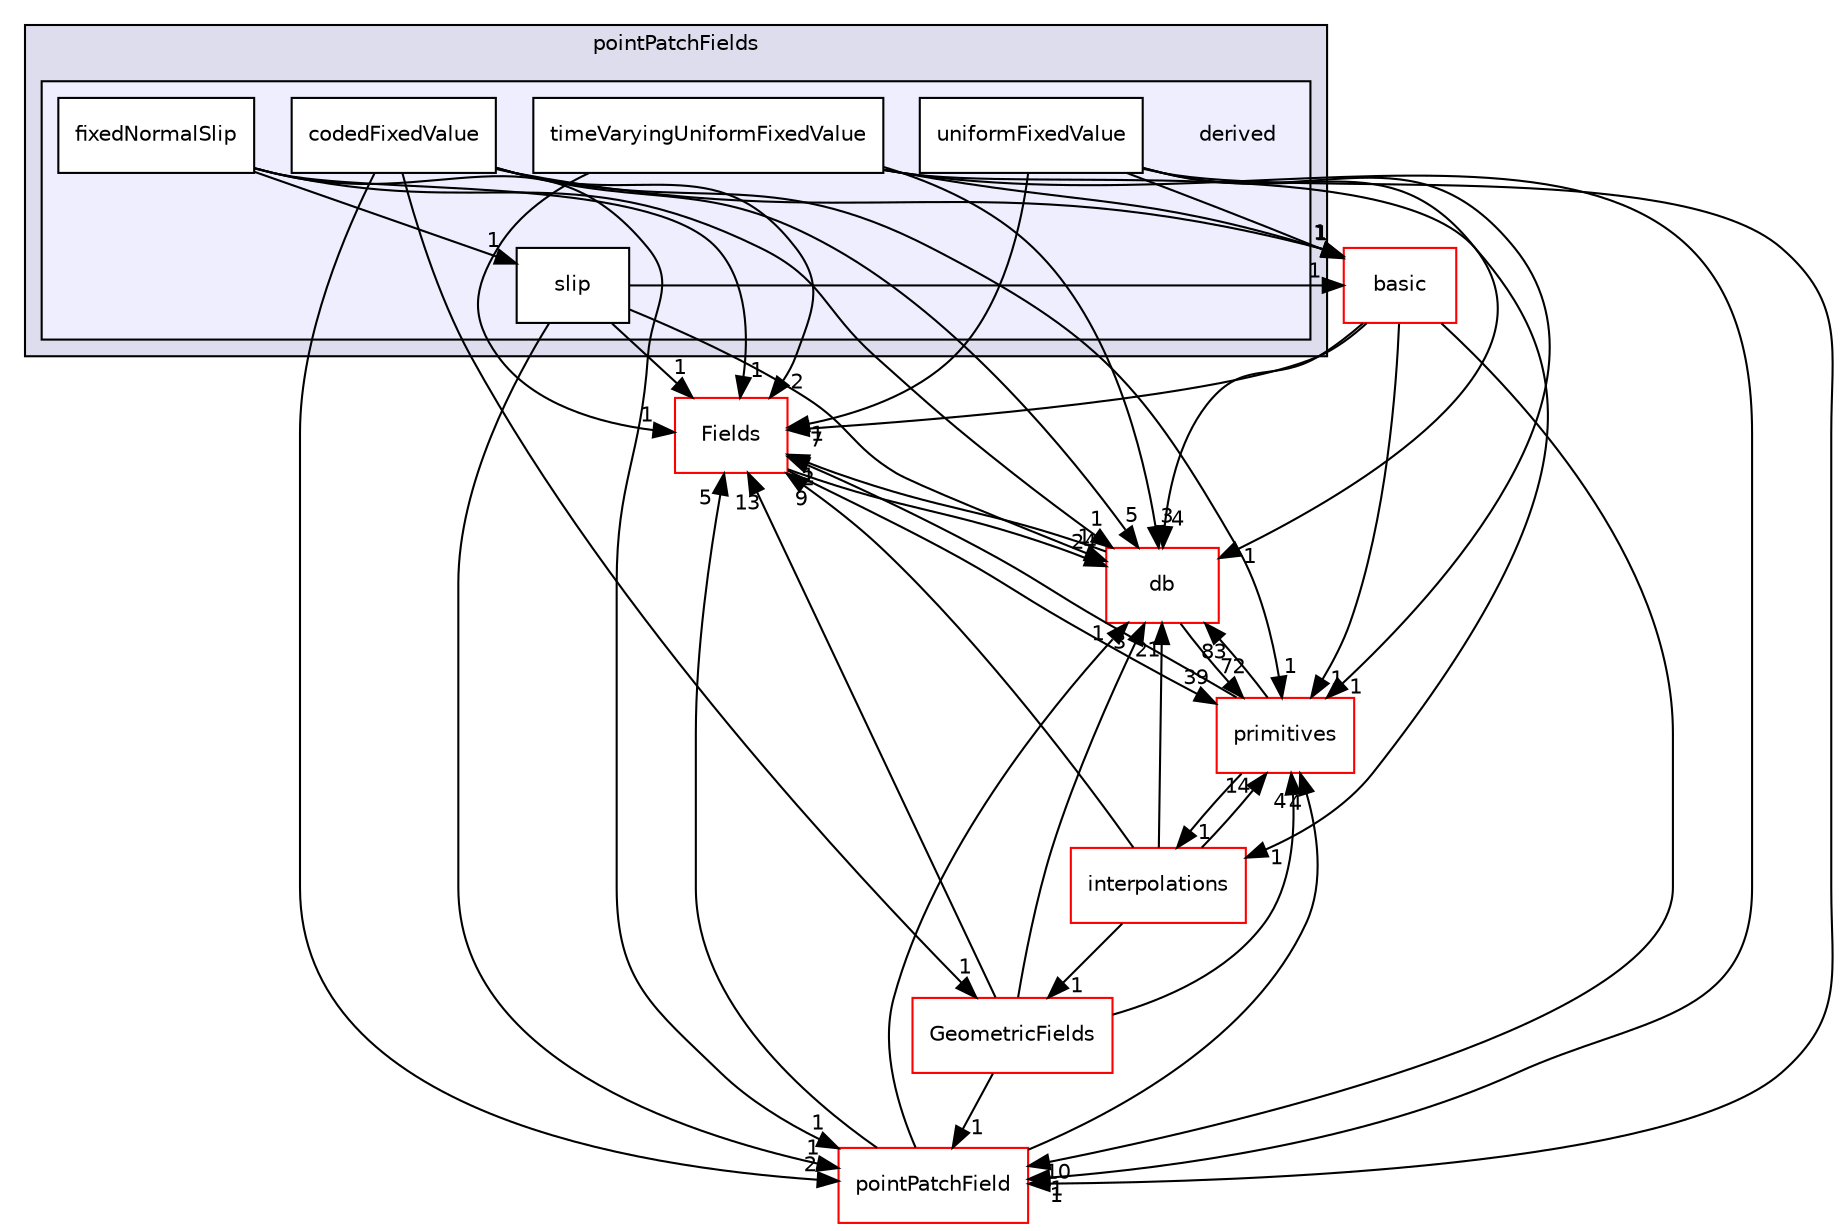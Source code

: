 digraph "src/OpenFOAM/fields/pointPatchFields/derived" {
  bgcolor=transparent;
  compound=true
  node [ fontsize="10", fontname="Helvetica"];
  edge [ labelfontsize="10", labelfontname="Helvetica"];
  subgraph clusterdir_1c0ea8bf575d837c6744560b5bb2481c {
    graph [ bgcolor="#ddddee", pencolor="black", label="pointPatchFields" fontname="Helvetica", fontsize="10", URL="dir_1c0ea8bf575d837c6744560b5bb2481c.html"]
  subgraph clusterdir_700eda77dde5bdf3d333763a2bc5e635 {
    graph [ bgcolor="#eeeeff", pencolor="black", label="" URL="dir_700eda77dde5bdf3d333763a2bc5e635.html"];
    dir_700eda77dde5bdf3d333763a2bc5e635 [shape=plaintext label="derived"];
    dir_fe485e662ac3a2ced18b0688863ae494 [shape=box label="codedFixedValue" color="black" fillcolor="white" style="filled" URL="dir_fe485e662ac3a2ced18b0688863ae494.html"];
    dir_d962644899efee702a139c4f4c690862 [shape=box label="fixedNormalSlip" color="black" fillcolor="white" style="filled" URL="dir_d962644899efee702a139c4f4c690862.html"];
    dir_839776d25e5652de629471dca63af429 [shape=box label="slip" color="black" fillcolor="white" style="filled" URL="dir_839776d25e5652de629471dca63af429.html"];
    dir_b6811e1fbf2afaa5daf4883f0a0edc15 [shape=box label="timeVaryingUniformFixedValue" color="black" fillcolor="white" style="filled" URL="dir_b6811e1fbf2afaa5daf4883f0a0edc15.html"];
    dir_f1ac18c0b848c0da50404bbed795817f [shape=box label="uniformFixedValue" color="black" fillcolor="white" style="filled" URL="dir_f1ac18c0b848c0da50404bbed795817f.html"];
  }
  }
  dir_7d364942a13d3ce50f6681364b448a98 [shape=box label="Fields" color="red" URL="dir_7d364942a13d3ce50f6681364b448a98.html"];
  dir_99558e6cce2e782cc8c86fe4c767e1e1 [shape=box label="GeometricFields" color="red" URL="dir_99558e6cce2e782cc8c86fe4c767e1e1.html"];
  dir_e764f87aebd421bcba631b254777cd25 [shape=box label="interpolations" color="red" URL="dir_e764f87aebd421bcba631b254777cd25.html"];
  dir_63c634f7a7cfd679ac26c67fb30fc32f [shape=box label="db" color="red" URL="dir_63c634f7a7cfd679ac26c67fb30fc32f.html"];
  dir_3e50f45338116b169052b428016851aa [shape=box label="primitives" color="red" URL="dir_3e50f45338116b169052b428016851aa.html"];
  dir_17a9bfb76e5e1dbc9e2e32285df4aeb8 [shape=box label="pointPatchField" color="red" URL="dir_17a9bfb76e5e1dbc9e2e32285df4aeb8.html"];
  dir_6a30703e73af3ba7ed84ebe53ffd3e12 [shape=box label="basic" color="red" URL="dir_6a30703e73af3ba7ed84ebe53ffd3e12.html"];
  dir_7d364942a13d3ce50f6681364b448a98->dir_63c634f7a7cfd679ac26c67fb30fc32f [headlabel="24", labeldistance=1.5 headhref="dir_002037_001952.html"];
  dir_7d364942a13d3ce50f6681364b448a98->dir_3e50f45338116b169052b428016851aa [headlabel="39", labeldistance=1.5 headhref="dir_002037_002324.html"];
  dir_99558e6cce2e782cc8c86fe4c767e1e1->dir_7d364942a13d3ce50f6681364b448a98 [headlabel="13", labeldistance=1.5 headhref="dir_002057_002037.html"];
  dir_99558e6cce2e782cc8c86fe4c767e1e1->dir_63c634f7a7cfd679ac26c67fb30fc32f [headlabel="3", labeldistance=1.5 headhref="dir_002057_001952.html"];
  dir_99558e6cce2e782cc8c86fe4c767e1e1->dir_3e50f45338116b169052b428016851aa [headlabel="4", labeldistance=1.5 headhref="dir_002057_002324.html"];
  dir_99558e6cce2e782cc8c86fe4c767e1e1->dir_17a9bfb76e5e1dbc9e2e32285df4aeb8 [headlabel="1", labeldistance=1.5 headhref="dir_002057_002092.html"];
  dir_d962644899efee702a139c4f4c690862->dir_7d364942a13d3ce50f6681364b448a98 [headlabel="1", labeldistance=1.5 headhref="dir_002088_002037.html"];
  dir_d962644899efee702a139c4f4c690862->dir_63c634f7a7cfd679ac26c67fb30fc32f [headlabel="1", labeldistance=1.5 headhref="dir_002088_001952.html"];
  dir_d962644899efee702a139c4f4c690862->dir_17a9bfb76e5e1dbc9e2e32285df4aeb8 [headlabel="1", labeldistance=1.5 headhref="dir_002088_002092.html"];
  dir_d962644899efee702a139c4f4c690862->dir_839776d25e5652de629471dca63af429 [headlabel="1", labeldistance=1.5 headhref="dir_002088_002089.html"];
  dir_e764f87aebd421bcba631b254777cd25->dir_7d364942a13d3ce50f6681364b448a98 [headlabel="9", labeldistance=1.5 headhref="dir_002118_002037.html"];
  dir_e764f87aebd421bcba631b254777cd25->dir_99558e6cce2e782cc8c86fe4c767e1e1 [headlabel="1", labeldistance=1.5 headhref="dir_002118_002057.html"];
  dir_e764f87aebd421bcba631b254777cd25->dir_63c634f7a7cfd679ac26c67fb30fc32f [headlabel="21", labeldistance=1.5 headhref="dir_002118_001952.html"];
  dir_e764f87aebd421bcba631b254777cd25->dir_3e50f45338116b169052b428016851aa [headlabel="14", labeldistance=1.5 headhref="dir_002118_002324.html"];
  dir_63c634f7a7cfd679ac26c67fb30fc32f->dir_7d364942a13d3ce50f6681364b448a98 [headlabel="1", labeldistance=1.5 headhref="dir_001952_002037.html"];
  dir_63c634f7a7cfd679ac26c67fb30fc32f->dir_3e50f45338116b169052b428016851aa [headlabel="72", labeldistance=1.5 headhref="dir_001952_002324.html"];
  dir_b6811e1fbf2afaa5daf4883f0a0edc15->dir_7d364942a13d3ce50f6681364b448a98 [headlabel="1", labeldistance=1.5 headhref="dir_002090_002037.html"];
  dir_b6811e1fbf2afaa5daf4883f0a0edc15->dir_e764f87aebd421bcba631b254777cd25 [headlabel="1", labeldistance=1.5 headhref="dir_002090_002118.html"];
  dir_b6811e1fbf2afaa5daf4883f0a0edc15->dir_63c634f7a7cfd679ac26c67fb30fc32f [headlabel="3", labeldistance=1.5 headhref="dir_002090_001952.html"];
  dir_b6811e1fbf2afaa5daf4883f0a0edc15->dir_17a9bfb76e5e1dbc9e2e32285df4aeb8 [headlabel="1", labeldistance=1.5 headhref="dir_002090_002092.html"];
  dir_b6811e1fbf2afaa5daf4883f0a0edc15->dir_6a30703e73af3ba7ed84ebe53ffd3e12 [headlabel="1", labeldistance=1.5 headhref="dir_002090_002069.html"];
  dir_f1ac18c0b848c0da50404bbed795817f->dir_7d364942a13d3ce50f6681364b448a98 [headlabel="1", labeldistance=1.5 headhref="dir_002091_002037.html"];
  dir_f1ac18c0b848c0da50404bbed795817f->dir_63c634f7a7cfd679ac26c67fb30fc32f [headlabel="1", labeldistance=1.5 headhref="dir_002091_001952.html"];
  dir_f1ac18c0b848c0da50404bbed795817f->dir_3e50f45338116b169052b428016851aa [headlabel="1", labeldistance=1.5 headhref="dir_002091_002324.html"];
  dir_f1ac18c0b848c0da50404bbed795817f->dir_17a9bfb76e5e1dbc9e2e32285df4aeb8 [headlabel="1", labeldistance=1.5 headhref="dir_002091_002092.html"];
  dir_f1ac18c0b848c0da50404bbed795817f->dir_6a30703e73af3ba7ed84ebe53ffd3e12 [headlabel="1", labeldistance=1.5 headhref="dir_002091_002069.html"];
  dir_3e50f45338116b169052b428016851aa->dir_7d364942a13d3ce50f6681364b448a98 [headlabel="2", labeldistance=1.5 headhref="dir_002324_002037.html"];
  dir_3e50f45338116b169052b428016851aa->dir_e764f87aebd421bcba631b254777cd25 [headlabel="1", labeldistance=1.5 headhref="dir_002324_002118.html"];
  dir_3e50f45338116b169052b428016851aa->dir_63c634f7a7cfd679ac26c67fb30fc32f [headlabel="83", labeldistance=1.5 headhref="dir_002324_001952.html"];
  dir_fe485e662ac3a2ced18b0688863ae494->dir_7d364942a13d3ce50f6681364b448a98 [headlabel="2", labeldistance=1.5 headhref="dir_002087_002037.html"];
  dir_fe485e662ac3a2ced18b0688863ae494->dir_99558e6cce2e782cc8c86fe4c767e1e1 [headlabel="1", labeldistance=1.5 headhref="dir_002087_002057.html"];
  dir_fe485e662ac3a2ced18b0688863ae494->dir_63c634f7a7cfd679ac26c67fb30fc32f [headlabel="5", labeldistance=1.5 headhref="dir_002087_001952.html"];
  dir_fe485e662ac3a2ced18b0688863ae494->dir_3e50f45338116b169052b428016851aa [headlabel="1", labeldistance=1.5 headhref="dir_002087_002324.html"];
  dir_fe485e662ac3a2ced18b0688863ae494->dir_17a9bfb76e5e1dbc9e2e32285df4aeb8 [headlabel="2", labeldistance=1.5 headhref="dir_002087_002092.html"];
  dir_fe485e662ac3a2ced18b0688863ae494->dir_6a30703e73af3ba7ed84ebe53ffd3e12 [headlabel="1", labeldistance=1.5 headhref="dir_002087_002069.html"];
  dir_17a9bfb76e5e1dbc9e2e32285df4aeb8->dir_7d364942a13d3ce50f6681364b448a98 [headlabel="5", labeldistance=1.5 headhref="dir_002092_002037.html"];
  dir_17a9bfb76e5e1dbc9e2e32285df4aeb8->dir_63c634f7a7cfd679ac26c67fb30fc32f [headlabel="1", labeldistance=1.5 headhref="dir_002092_001952.html"];
  dir_17a9bfb76e5e1dbc9e2e32285df4aeb8->dir_3e50f45338116b169052b428016851aa [headlabel="4", labeldistance=1.5 headhref="dir_002092_002324.html"];
  dir_839776d25e5652de629471dca63af429->dir_7d364942a13d3ce50f6681364b448a98 [headlabel="1", labeldistance=1.5 headhref="dir_002089_002037.html"];
  dir_839776d25e5652de629471dca63af429->dir_63c634f7a7cfd679ac26c67fb30fc32f [headlabel="1", labeldistance=1.5 headhref="dir_002089_001952.html"];
  dir_839776d25e5652de629471dca63af429->dir_17a9bfb76e5e1dbc9e2e32285df4aeb8 [headlabel="1", labeldistance=1.5 headhref="dir_002089_002092.html"];
  dir_839776d25e5652de629471dca63af429->dir_6a30703e73af3ba7ed84ebe53ffd3e12 [headlabel="1", labeldistance=1.5 headhref="dir_002089_002069.html"];
  dir_6a30703e73af3ba7ed84ebe53ffd3e12->dir_7d364942a13d3ce50f6681364b448a98 [headlabel="7", labeldistance=1.5 headhref="dir_002069_002037.html"];
  dir_6a30703e73af3ba7ed84ebe53ffd3e12->dir_63c634f7a7cfd679ac26c67fb30fc32f [headlabel="4", labeldistance=1.5 headhref="dir_002069_001952.html"];
  dir_6a30703e73af3ba7ed84ebe53ffd3e12->dir_3e50f45338116b169052b428016851aa [headlabel="1", labeldistance=1.5 headhref="dir_002069_002324.html"];
  dir_6a30703e73af3ba7ed84ebe53ffd3e12->dir_17a9bfb76e5e1dbc9e2e32285df4aeb8 [headlabel="10", labeldistance=1.5 headhref="dir_002069_002092.html"];
}
